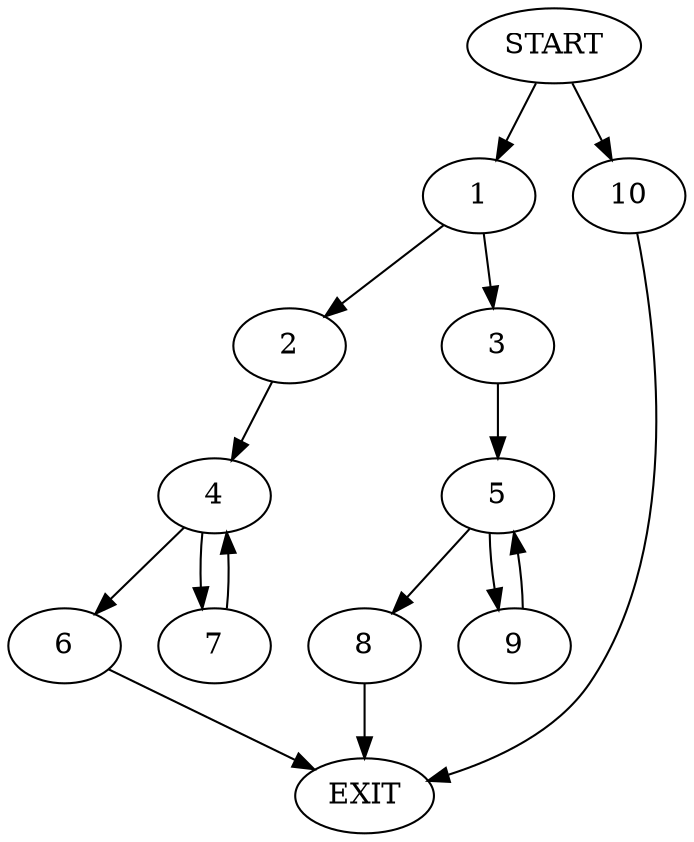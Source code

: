 digraph {
0 [label="START"]
11 [label="EXIT"]
0 -> 1
1 -> 2
1 -> 3
2 -> 4
3 -> 5
4 -> 6
4 -> 7
6 -> 11
7 -> 4
5 -> 8
5 -> 9
9 -> 5
8 -> 11
0 -> 10
10 -> 11
}
